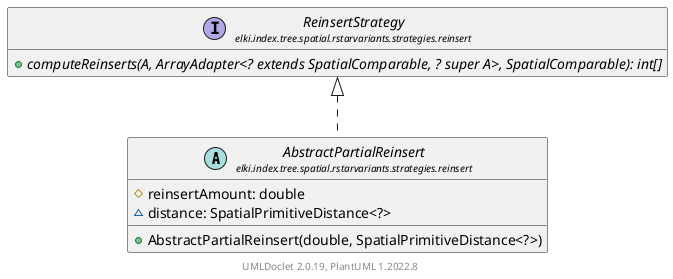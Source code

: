 @startuml
    remove .*\.(Instance|Par|Parameterizer|Factory)$
    set namespaceSeparator none
    hide empty fields
    hide empty methods

    abstract class "<size:14>AbstractPartialReinsert\n<size:10>elki.index.tree.spatial.rstarvariants.strategies.reinsert" as elki.index.tree.spatial.rstarvariants.strategies.reinsert.AbstractPartialReinsert [[AbstractPartialReinsert.html]] {
        #reinsertAmount: double
        ~distance: SpatialPrimitiveDistance<?>
        +AbstractPartialReinsert(double, SpatialPrimitiveDistance<?>)
    }

    interface "<size:14>ReinsertStrategy\n<size:10>elki.index.tree.spatial.rstarvariants.strategies.reinsert" as elki.index.tree.spatial.rstarvariants.strategies.reinsert.ReinsertStrategy [[ReinsertStrategy.html]] {
        {abstract} +computeReinserts(A, ArrayAdapter<? extends SpatialComparable, ? super A>, SpatialComparable): int[]
    }
    abstract class "<size:14>AbstractPartialReinsert.Par\n<size:10>elki.index.tree.spatial.rstarvariants.strategies.reinsert" as elki.index.tree.spatial.rstarvariants.strategies.reinsert.AbstractPartialReinsert.Par [[AbstractPartialReinsert.Par.html]]

    elki.index.tree.spatial.rstarvariants.strategies.reinsert.ReinsertStrategy <|.. elki.index.tree.spatial.rstarvariants.strategies.reinsert.AbstractPartialReinsert
    elki.index.tree.spatial.rstarvariants.strategies.reinsert.AbstractPartialReinsert +-- elki.index.tree.spatial.rstarvariants.strategies.reinsert.AbstractPartialReinsert.Par

    center footer UMLDoclet 2.0.19, PlantUML 1.2022.8
@enduml
